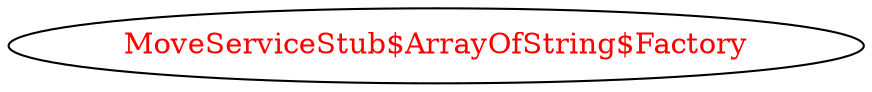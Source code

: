 digraph dependencyGraph {
 concentrate=true;
 ranksep="2.0";
 rankdir="LR"; 
 splines="ortho";
"MoveServiceStub$ArrayOfString$Factory" [fontcolor="red"];
}